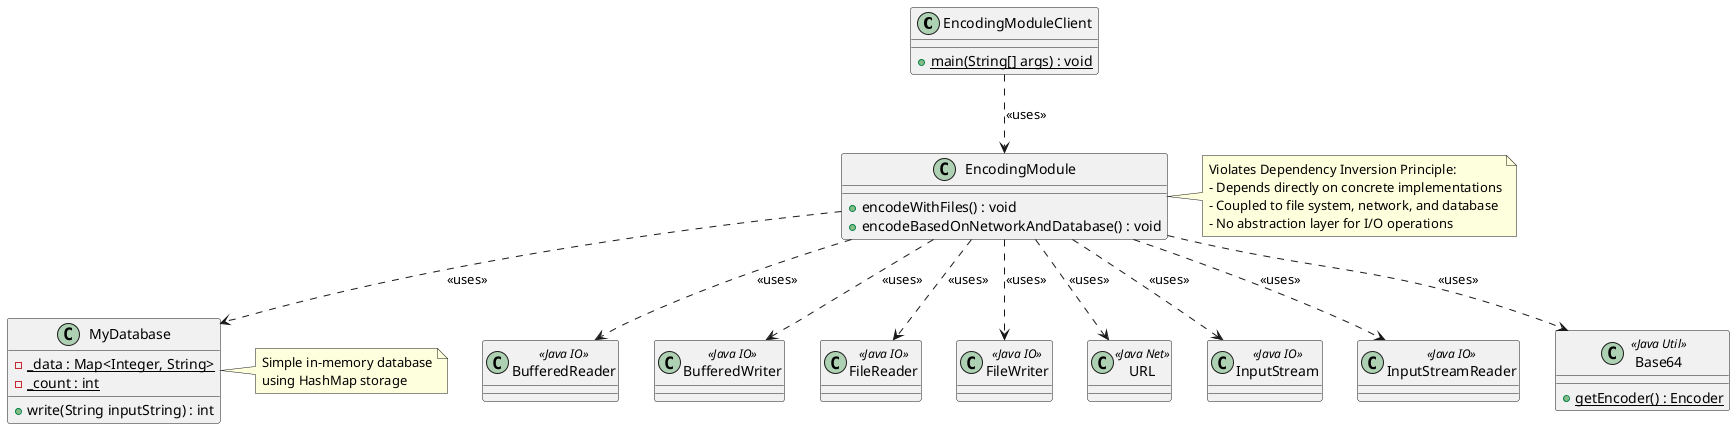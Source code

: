 @startuml EncodingModule Class Diagram

' Main Classes
class EncodingModuleClient {
  + {static} main(String[] args) : void
}

class EncodingModule {
  + encodeWithFiles() : void
  + encodeBasedOnNetworkAndDatabase() : void
}

class MyDatabase {
  - {static} _data : Map<Integer, String>
  - {static} _count : int
  + write(String inputString) : int
}

' Java Standard Library Classes (External Dependencies)
class BufferedReader <<Java IO>> {
}

class BufferedWriter <<Java IO>> {
}

class FileReader <<Java IO>> {
}

class FileWriter <<Java IO>> {
}

class URL <<Java Net>> {
}

class InputStream <<Java IO>> {
}

class InputStreamReader <<Java IO>> {
}

class Base64 <<Java Util>> {
  + {static} getEncoder() : Encoder
}

' Relationships
EncodingModuleClient ..> EncodingModule : <<uses>>
EncodingModule ..> MyDatabase : <<uses>>
EncodingModule ..> BufferedReader : <<uses>>
EncodingModule ..> BufferedWriter : <<uses>>
EncodingModule ..> FileReader : <<uses>>
EncodingModule ..> FileWriter : <<uses>>
EncodingModule ..> URL : <<uses>>
EncodingModule ..> InputStream : <<uses>>
EncodingModule ..> InputStreamReader : <<uses>>
EncodingModule ..> Base64 : <<uses>>

' Notes
note right of EncodingModule
  Violates Dependency Inversion Principle:
  - Depends directly on concrete implementations
  - Coupled to file system, network, and database
  - No abstraction layer for I/O operations
end note

note right of MyDatabase
  Simple in-memory database
  using HashMap storage
end note

@enduml
